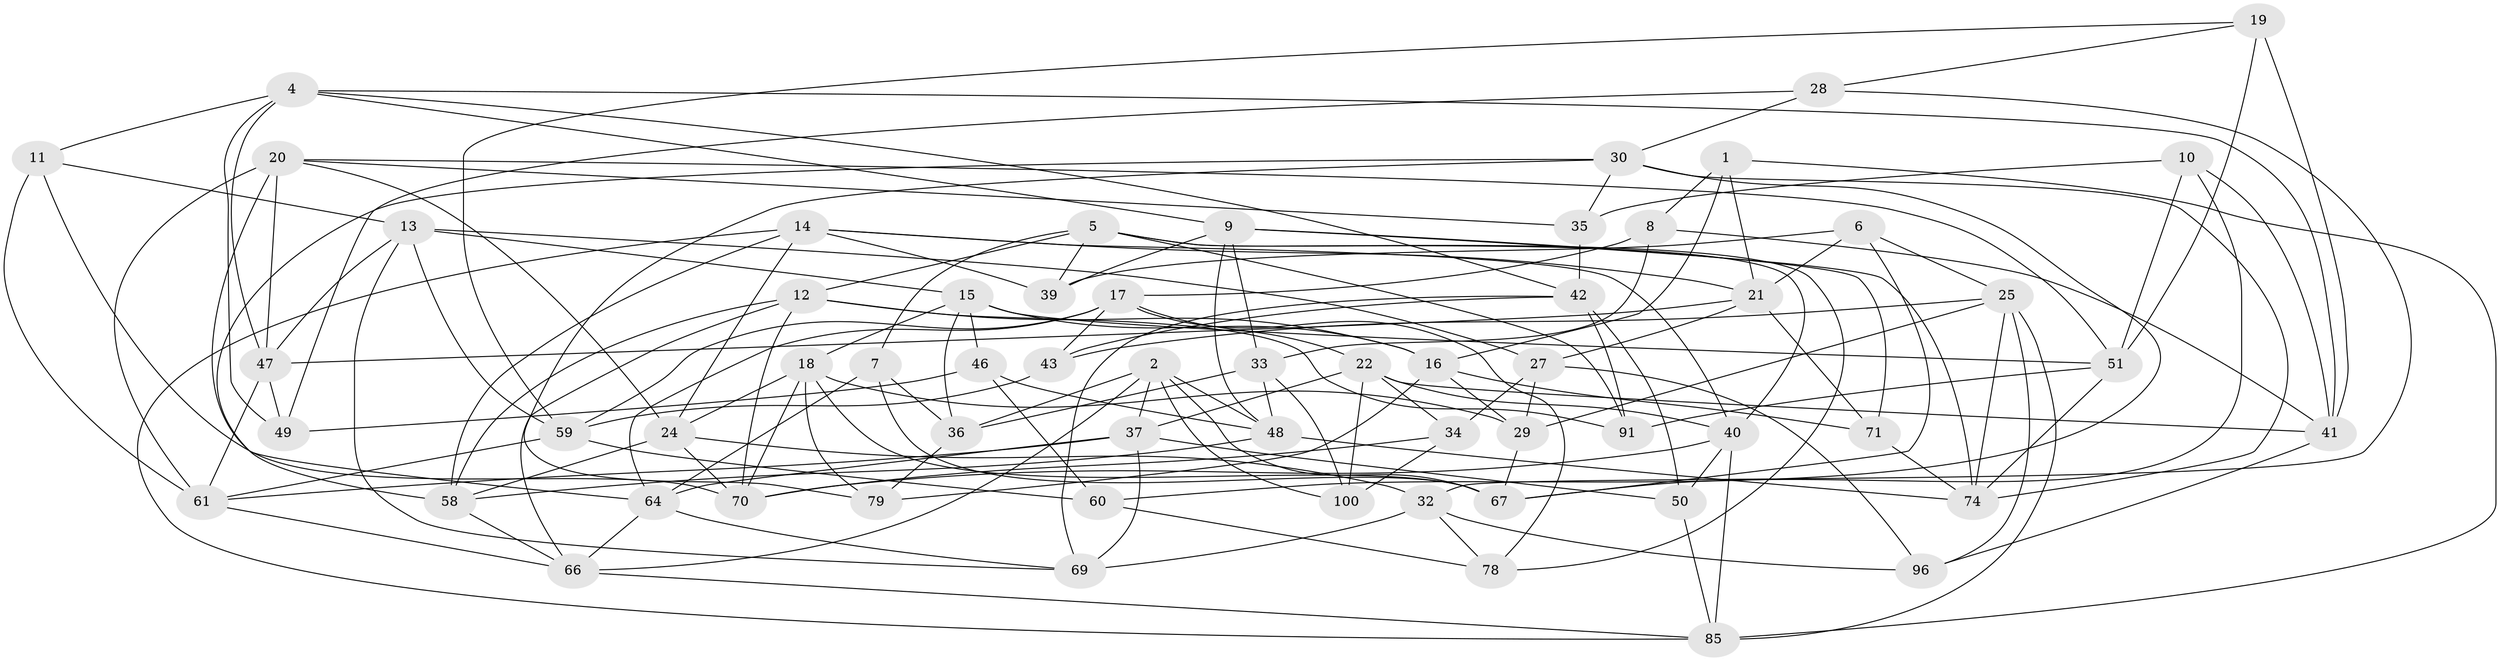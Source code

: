 // original degree distribution, {4: 1.0}
// Generated by graph-tools (version 1.1) at 2025/39/02/21/25 10:39:01]
// undirected, 61 vertices, 158 edges
graph export_dot {
graph [start="1"]
  node [color=gray90,style=filled];
  1;
  2 [super="+3"];
  4 [super="+44"];
  5 [super="+23"];
  6;
  7;
  8;
  9 [super="+77"];
  10;
  11;
  12 [super="+57"];
  13 [super="+76"];
  14 [super="+73"];
  15 [super="+72"];
  16 [super="+55"];
  17 [super="+68"];
  18 [super="+98"];
  19;
  20 [super="+56"];
  21 [super="+31"];
  22 [super="+94"];
  24 [super="+26"];
  25 [super="+81"];
  27 [super="+54"];
  28;
  29 [super="+84"];
  30 [super="+53"];
  32 [super="+97"];
  33 [super="+52"];
  34;
  35;
  36 [super="+80"];
  37 [super="+38"];
  39;
  40 [super="+95"];
  41 [super="+45"];
  42 [super="+99"];
  43;
  46;
  47 [super="+86"];
  48 [super="+62"];
  49;
  50;
  51 [super="+83"];
  58 [super="+87"];
  59 [super="+63"];
  60;
  61 [super="+65"];
  64 [super="+88"];
  66 [super="+75"];
  67 [super="+82"];
  69 [super="+90"];
  70 [super="+93"];
  71;
  74 [super="+92"];
  78;
  79;
  85 [super="+89"];
  91;
  96;
  100;
  1 -- 21;
  1 -- 8;
  1 -- 16;
  1 -- 85;
  2 -- 100;
  2 -- 66;
  2 -- 36;
  2 -- 48;
  2 -- 67;
  2 -- 37;
  4 -- 42;
  4 -- 49;
  4 -- 9;
  4 -- 41;
  4 -- 11;
  4 -- 47;
  5 -- 91;
  5 -- 40;
  5 -- 78;
  5 -- 39;
  5 -- 12;
  5 -- 7;
  6 -- 39;
  6 -- 21;
  6 -- 25;
  6 -- 67;
  7 -- 64;
  7 -- 36;
  7 -- 67;
  8 -- 33;
  8 -- 17;
  8 -- 41;
  9 -- 39;
  9 -- 33;
  9 -- 71;
  9 -- 74;
  9 -- 48;
  10 -- 41;
  10 -- 35;
  10 -- 67;
  10 -- 51;
  11 -- 70;
  11 -- 61;
  11 -- 13;
  12 -- 91;
  12 -- 66;
  12 -- 16;
  12 -- 70;
  12 -- 58;
  13 -- 15;
  13 -- 59;
  13 -- 69;
  13 -- 27;
  13 -- 47;
  14 -- 39;
  14 -- 21;
  14 -- 85;
  14 -- 24;
  14 -- 40;
  14 -- 58;
  15 -- 36;
  15 -- 46;
  15 -- 16;
  15 -- 18;
  15 -- 51;
  16 -- 79;
  16 -- 71;
  16 -- 29;
  17 -- 43;
  17 -- 64;
  17 -- 59;
  17 -- 22;
  17 -- 78;
  18 -- 29;
  18 -- 79;
  18 -- 24;
  18 -- 70;
  18 -- 67;
  19 -- 28;
  19 -- 51;
  19 -- 41;
  19 -- 59;
  20 -- 47;
  20 -- 35;
  20 -- 64;
  20 -- 24;
  20 -- 51;
  20 -- 61;
  21 -- 27;
  21 -- 71;
  21 -- 47;
  22 -- 34;
  22 -- 41;
  22 -- 100;
  22 -- 40;
  22 -- 37;
  24 -- 58;
  24 -- 70;
  24 -- 32;
  25 -- 43;
  25 -- 85;
  25 -- 96;
  25 -- 74;
  25 -- 29;
  27 -- 96;
  27 -- 34;
  27 -- 29 [weight=2];
  28 -- 30;
  28 -- 32;
  28 -- 49;
  29 -- 67;
  30 -- 58;
  30 -- 74;
  30 -- 35;
  30 -- 60;
  30 -- 79;
  32 -- 96;
  32 -- 69 [weight=2];
  32 -- 78;
  33 -- 36 [weight=2];
  33 -- 100;
  33 -- 48;
  34 -- 100;
  34 -- 70;
  35 -- 42;
  36 -- 79;
  37 -- 50;
  37 -- 69;
  37 -- 64;
  37 -- 61;
  40 -- 50;
  40 -- 70;
  40 -- 85;
  41 -- 96;
  42 -- 50;
  42 -- 91;
  42 -- 43;
  42 -- 69;
  43 -- 59;
  46 -- 49;
  46 -- 60;
  46 -- 48;
  47 -- 49;
  47 -- 61;
  48 -- 74;
  48 -- 58;
  50 -- 85;
  51 -- 91;
  51 -- 74;
  58 -- 66;
  59 -- 60;
  59 -- 61;
  60 -- 78;
  61 -- 66;
  64 -- 69;
  64 -- 66;
  66 -- 85;
  71 -- 74;
}
